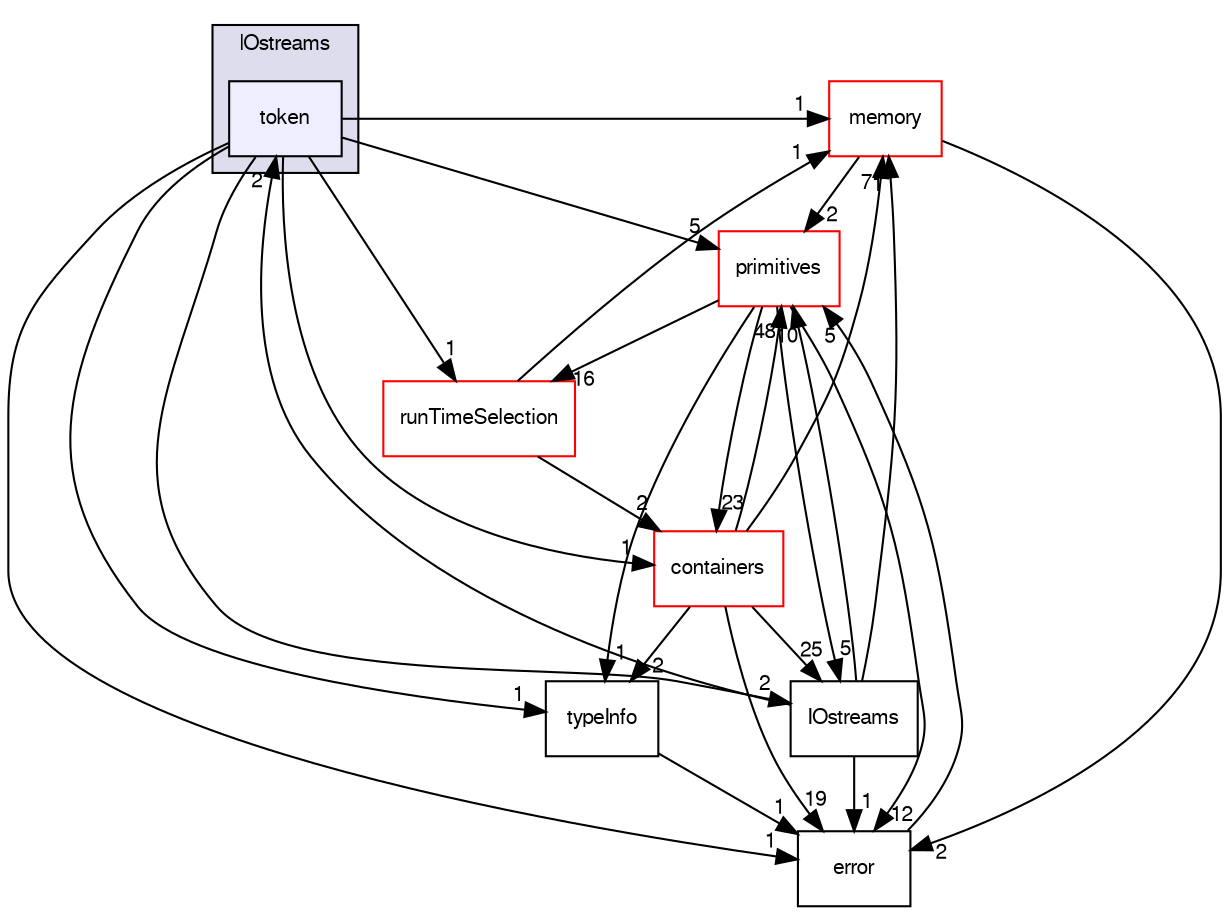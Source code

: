 digraph "src/OpenFOAM/db/IOstreams/token" {
  bgcolor=transparent;
  compound=true
  node [ fontsize="10", fontname="FreeSans"];
  edge [ labelfontsize="10", labelfontname="FreeSans"];
  subgraph clusterdir_466e4f5b4cc1582939ab4ceba36098d8 {
    graph [ bgcolor="#ddddee", pencolor="black", label="IOstreams" fontname="FreeSans", fontsize="10", URL="dir_466e4f5b4cc1582939ab4ceba36098d8.html"]
  dir_d7bb18f9aea880d5d260c6eb9634ad53 [shape=box, label="token", style="filled", fillcolor="#eeeeff", pencolor="black", URL="dir_d7bb18f9aea880d5d260c6eb9634ad53.html"];
  }
  dir_385a22dcc2f7120acb0f1a7a832b3b8d [shape=box label="memory" color="red" URL="dir_385a22dcc2f7120acb0f1a7a832b3b8d.html"];
  dir_44d37d0c4e72ffac3c5738348b92cda3 [shape=box label="typeInfo" URL="dir_44d37d0c4e72ffac3c5738348b92cda3.html"];
  dir_19d0872053bde092be81d7fe3f56cbf7 [shape=box label="containers" color="red" URL="dir_19d0872053bde092be81d7fe3f56cbf7.html"];
  dir_3e50f45338116b169052b428016851aa [shape=box label="primitives" color="red" URL="dir_3e50f45338116b169052b428016851aa.html"];
  dir_97107bb83a2a5bbfad7ddd584e3f301c [shape=box label="runTimeSelection" color="red" URL="dir_97107bb83a2a5bbfad7ddd584e3f301c.html"];
  dir_5b778b533e0642b15b61ea7e4b236f8c [shape=box label="error" URL="dir_5b778b533e0642b15b61ea7e4b236f8c.html"];
  dir_3bcf6d087081efad30da69158be5063e [shape=box label="IOstreams" URL="dir_3bcf6d087081efad30da69158be5063e.html"];
  dir_385a22dcc2f7120acb0f1a7a832b3b8d->dir_3e50f45338116b169052b428016851aa [headlabel="2", labeldistance=1.5 headhref="dir_002026_002129.html"];
  dir_385a22dcc2f7120acb0f1a7a832b3b8d->dir_5b778b533e0642b15b61ea7e4b236f8c [headlabel="2", labeldistance=1.5 headhref="dir_002026_001780.html"];
  dir_44d37d0c4e72ffac3c5738348b92cda3->dir_5b778b533e0642b15b61ea7e4b236f8c [headlabel="1", labeldistance=1.5 headhref="dir_001820_001780.html"];
  dir_19d0872053bde092be81d7fe3f56cbf7->dir_385a22dcc2f7120acb0f1a7a832b3b8d [headlabel="7", labeldistance=1.5 headhref="dir_001711_002026.html"];
  dir_19d0872053bde092be81d7fe3f56cbf7->dir_44d37d0c4e72ffac3c5738348b92cda3 [headlabel="2", labeldistance=1.5 headhref="dir_001711_001820.html"];
  dir_19d0872053bde092be81d7fe3f56cbf7->dir_3e50f45338116b169052b428016851aa [headlabel="48", labeldistance=1.5 headhref="dir_001711_002129.html"];
  dir_19d0872053bde092be81d7fe3f56cbf7->dir_5b778b533e0642b15b61ea7e4b236f8c [headlabel="19", labeldistance=1.5 headhref="dir_001711_001780.html"];
  dir_19d0872053bde092be81d7fe3f56cbf7->dir_3bcf6d087081efad30da69158be5063e [headlabel="25", labeldistance=1.5 headhref="dir_001711_001802.html"];
  dir_d7bb18f9aea880d5d260c6eb9634ad53->dir_385a22dcc2f7120acb0f1a7a832b3b8d [headlabel="1", labeldistance=1.5 headhref="dir_001809_002026.html"];
  dir_d7bb18f9aea880d5d260c6eb9634ad53->dir_44d37d0c4e72ffac3c5738348b92cda3 [headlabel="1", labeldistance=1.5 headhref="dir_001809_001820.html"];
  dir_d7bb18f9aea880d5d260c6eb9634ad53->dir_19d0872053bde092be81d7fe3f56cbf7 [headlabel="1", labeldistance=1.5 headhref="dir_001809_001711.html"];
  dir_d7bb18f9aea880d5d260c6eb9634ad53->dir_3e50f45338116b169052b428016851aa [headlabel="5", labeldistance=1.5 headhref="dir_001809_002129.html"];
  dir_d7bb18f9aea880d5d260c6eb9634ad53->dir_97107bb83a2a5bbfad7ddd584e3f301c [headlabel="1", labeldistance=1.5 headhref="dir_001809_001813.html"];
  dir_d7bb18f9aea880d5d260c6eb9634ad53->dir_5b778b533e0642b15b61ea7e4b236f8c [headlabel="1", labeldistance=1.5 headhref="dir_001809_001780.html"];
  dir_d7bb18f9aea880d5d260c6eb9634ad53->dir_3bcf6d087081efad30da69158be5063e [headlabel="2", labeldistance=1.5 headhref="dir_001809_001802.html"];
  dir_3e50f45338116b169052b428016851aa->dir_44d37d0c4e72ffac3c5738348b92cda3 [headlabel="1", labeldistance=1.5 headhref="dir_002129_001820.html"];
  dir_3e50f45338116b169052b428016851aa->dir_19d0872053bde092be81d7fe3f56cbf7 [headlabel="23", labeldistance=1.5 headhref="dir_002129_001711.html"];
  dir_3e50f45338116b169052b428016851aa->dir_97107bb83a2a5bbfad7ddd584e3f301c [headlabel="16", labeldistance=1.5 headhref="dir_002129_001813.html"];
  dir_3e50f45338116b169052b428016851aa->dir_5b778b533e0642b15b61ea7e4b236f8c [headlabel="12", labeldistance=1.5 headhref="dir_002129_001780.html"];
  dir_3e50f45338116b169052b428016851aa->dir_3bcf6d087081efad30da69158be5063e [headlabel="5", labeldistance=1.5 headhref="dir_002129_001802.html"];
  dir_97107bb83a2a5bbfad7ddd584e3f301c->dir_385a22dcc2f7120acb0f1a7a832b3b8d [headlabel="1", labeldistance=1.5 headhref="dir_001813_002026.html"];
  dir_97107bb83a2a5bbfad7ddd584e3f301c->dir_19d0872053bde092be81d7fe3f56cbf7 [headlabel="2", labeldistance=1.5 headhref="dir_001813_001711.html"];
  dir_5b778b533e0642b15b61ea7e4b236f8c->dir_3e50f45338116b169052b428016851aa [headlabel="5", labeldistance=1.5 headhref="dir_001780_002129.html"];
  dir_3bcf6d087081efad30da69158be5063e->dir_385a22dcc2f7120acb0f1a7a832b3b8d [headlabel="1", labeldistance=1.5 headhref="dir_001802_002026.html"];
  dir_3bcf6d087081efad30da69158be5063e->dir_d7bb18f9aea880d5d260c6eb9634ad53 [headlabel="2", labeldistance=1.5 headhref="dir_001802_001809.html"];
  dir_3bcf6d087081efad30da69158be5063e->dir_3e50f45338116b169052b428016851aa [headlabel="10", labeldistance=1.5 headhref="dir_001802_002129.html"];
  dir_3bcf6d087081efad30da69158be5063e->dir_5b778b533e0642b15b61ea7e4b236f8c [headlabel="1", labeldistance=1.5 headhref="dir_001802_001780.html"];
}
